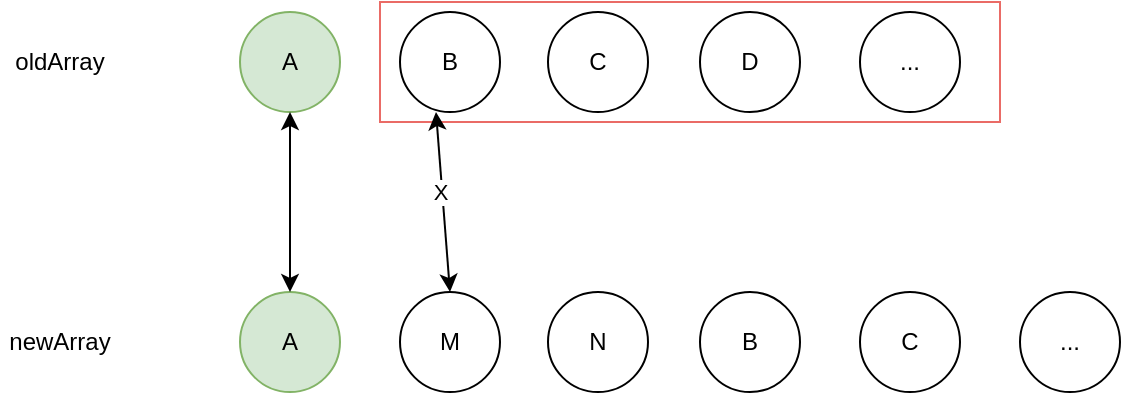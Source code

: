 <mxfile version="24.7.12">
  <diagram name="第 1 页" id="Dba-7ADVNk6LhfVCaENn">
    <mxGraphModel dx="934" dy="476" grid="1" gridSize="10" guides="1" tooltips="1" connect="1" arrows="1" fold="1" page="1" pageScale="1" pageWidth="827" pageHeight="1169" math="0" shadow="0">
      <root>
        <mxCell id="0" />
        <mxCell id="1" parent="0" />
        <mxCell id="kPjYUe_pOOMYcO6p_Qry-14" value="" style="rounded=0;whiteSpace=wrap;html=1;strokeColor=#EA6B66;" vertex="1" parent="1">
          <mxGeometry x="280" y="165" width="310" height="60" as="geometry" />
        </mxCell>
        <mxCell id="kPjYUe_pOOMYcO6p_Qry-1" value="A" style="ellipse;whiteSpace=wrap;html=1;aspect=fixed;fillColor=#d5e8d4;strokeColor=#82b366;" vertex="1" parent="1">
          <mxGeometry x="210" y="170" width="50" height="50" as="geometry" />
        </mxCell>
        <mxCell id="kPjYUe_pOOMYcO6p_Qry-2" value="B" style="ellipse;whiteSpace=wrap;html=1;aspect=fixed;" vertex="1" parent="1">
          <mxGeometry x="290" y="170" width="50" height="50" as="geometry" />
        </mxCell>
        <mxCell id="kPjYUe_pOOMYcO6p_Qry-3" value="C" style="ellipse;whiteSpace=wrap;html=1;aspect=fixed;" vertex="1" parent="1">
          <mxGeometry x="364" y="170" width="50" height="50" as="geometry" />
        </mxCell>
        <mxCell id="kPjYUe_pOOMYcO6p_Qry-4" value="D" style="ellipse;whiteSpace=wrap;html=1;aspect=fixed;" vertex="1" parent="1">
          <mxGeometry x="440" y="170" width="50" height="50" as="geometry" />
        </mxCell>
        <mxCell id="kPjYUe_pOOMYcO6p_Qry-5" value="..." style="ellipse;whiteSpace=wrap;html=1;aspect=fixed;" vertex="1" parent="1">
          <mxGeometry x="520" y="170" width="50" height="50" as="geometry" />
        </mxCell>
        <mxCell id="kPjYUe_pOOMYcO6p_Qry-6" value="A" style="ellipse;whiteSpace=wrap;html=1;aspect=fixed;fillColor=#d5e8d4;strokeColor=#82b366;" vertex="1" parent="1">
          <mxGeometry x="210" y="310" width="50" height="50" as="geometry" />
        </mxCell>
        <mxCell id="kPjYUe_pOOMYcO6p_Qry-7" value="M" style="ellipse;whiteSpace=wrap;html=1;aspect=fixed;" vertex="1" parent="1">
          <mxGeometry x="290" y="310" width="50" height="50" as="geometry" />
        </mxCell>
        <mxCell id="kPjYUe_pOOMYcO6p_Qry-8" value="N" style="ellipse;whiteSpace=wrap;html=1;aspect=fixed;" vertex="1" parent="1">
          <mxGeometry x="364" y="310" width="50" height="50" as="geometry" />
        </mxCell>
        <mxCell id="kPjYUe_pOOMYcO6p_Qry-9" value="B" style="ellipse;whiteSpace=wrap;html=1;aspect=fixed;" vertex="1" parent="1">
          <mxGeometry x="440" y="310" width="50" height="50" as="geometry" />
        </mxCell>
        <mxCell id="kPjYUe_pOOMYcO6p_Qry-10" value="C" style="ellipse;whiteSpace=wrap;html=1;aspect=fixed;" vertex="1" parent="1">
          <mxGeometry x="520" y="310" width="50" height="50" as="geometry" />
        </mxCell>
        <mxCell id="kPjYUe_pOOMYcO6p_Qry-11" value="..." style="ellipse;whiteSpace=wrap;html=1;aspect=fixed;" vertex="1" parent="1">
          <mxGeometry x="600" y="310" width="50" height="50" as="geometry" />
        </mxCell>
        <mxCell id="kPjYUe_pOOMYcO6p_Qry-12" value="oldArray" style="text;html=1;align=center;verticalAlign=middle;whiteSpace=wrap;rounded=0;" vertex="1" parent="1">
          <mxGeometry x="90" y="180" width="60" height="30" as="geometry" />
        </mxCell>
        <mxCell id="kPjYUe_pOOMYcO6p_Qry-13" value="newArray" style="text;html=1;align=center;verticalAlign=middle;whiteSpace=wrap;rounded=0;" vertex="1" parent="1">
          <mxGeometry x="90" y="320" width="60" height="30" as="geometry" />
        </mxCell>
        <mxCell id="kPjYUe_pOOMYcO6p_Qry-16" value="" style="endArrow=classic;startArrow=classic;html=1;rounded=0;entryX=0.5;entryY=1;entryDx=0;entryDy=0;exitX=0.5;exitY=0;exitDx=0;exitDy=0;" edge="1" parent="1" source="kPjYUe_pOOMYcO6p_Qry-6" target="kPjYUe_pOOMYcO6p_Qry-1">
          <mxGeometry width="50" height="50" relative="1" as="geometry">
            <mxPoint x="230" y="310" as="sourcePoint" />
            <mxPoint x="280" y="260" as="targetPoint" />
          </mxGeometry>
        </mxCell>
        <mxCell id="kPjYUe_pOOMYcO6p_Qry-17" value="" style="endArrow=classic;startArrow=classic;html=1;rounded=0;entryX=0.36;entryY=1;entryDx=0;entryDy=0;exitX=0.5;exitY=0;exitDx=0;exitDy=0;entryPerimeter=0;" edge="1" parent="1" source="kPjYUe_pOOMYcO6p_Qry-7" target="kPjYUe_pOOMYcO6p_Qry-2">
          <mxGeometry width="50" height="50" relative="1" as="geometry">
            <mxPoint x="245" y="320" as="sourcePoint" />
            <mxPoint x="245" y="230" as="targetPoint" />
          </mxGeometry>
        </mxCell>
        <mxCell id="kPjYUe_pOOMYcO6p_Qry-18" value="X" style="edgeLabel;html=1;align=center;verticalAlign=middle;resizable=0;points=[];" vertex="1" connectable="0" parent="kPjYUe_pOOMYcO6p_Qry-17">
          <mxGeometry x="0.108" y="-2" relative="1" as="geometry">
            <mxPoint x="-3" as="offset" />
          </mxGeometry>
        </mxCell>
      </root>
    </mxGraphModel>
  </diagram>
</mxfile>
